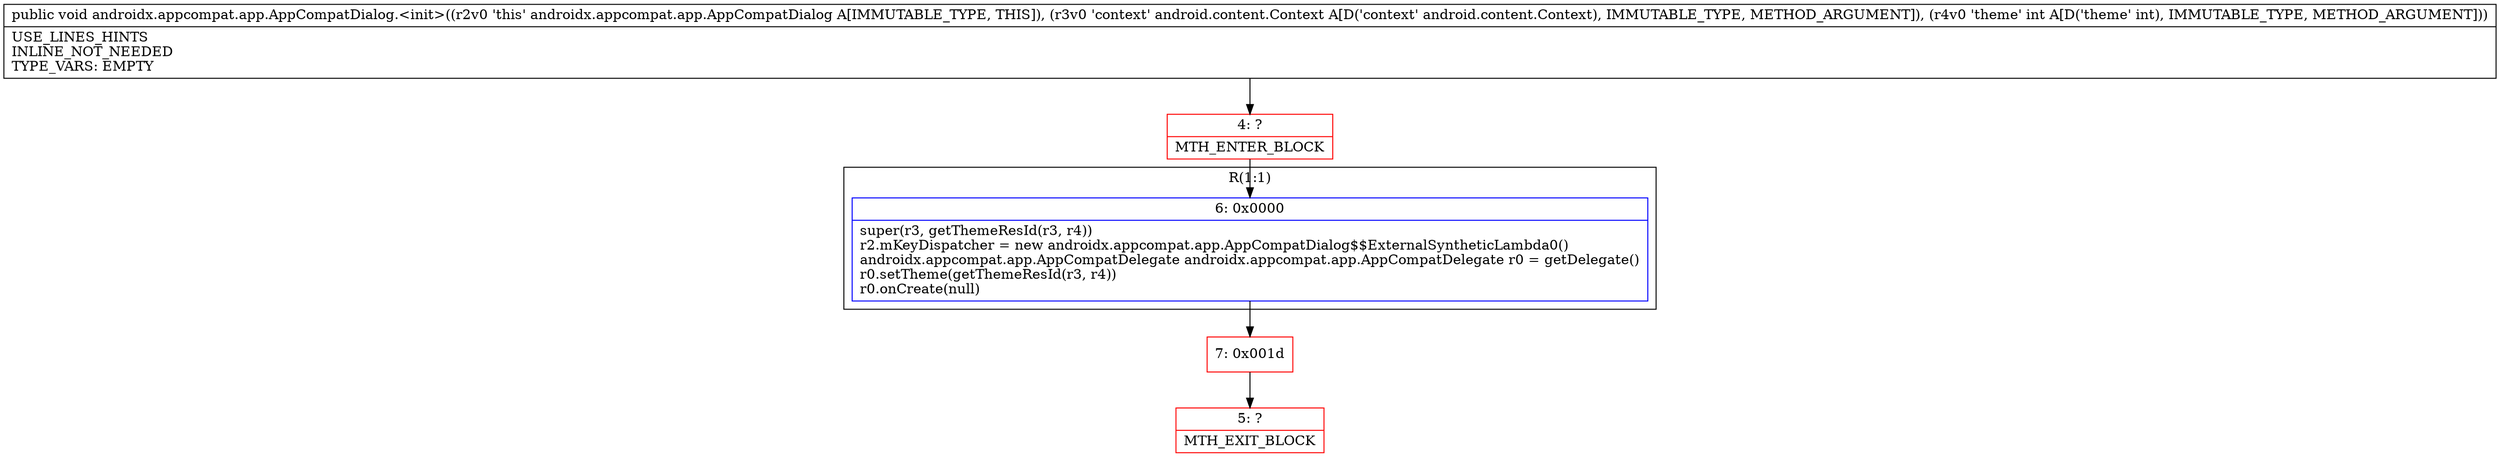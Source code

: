 digraph "CFG forandroidx.appcompat.app.AppCompatDialog.\<init\>(Landroid\/content\/Context;I)V" {
subgraph cluster_Region_1125186527 {
label = "R(1:1)";
node [shape=record,color=blue];
Node_6 [shape=record,label="{6\:\ 0x0000|super(r3, getThemeResId(r3, r4))\lr2.mKeyDispatcher = new androidx.appcompat.app.AppCompatDialog$$ExternalSyntheticLambda0()\landroidx.appcompat.app.AppCompatDelegate androidx.appcompat.app.AppCompatDelegate r0 = getDelegate()\lr0.setTheme(getThemeResId(r3, r4))\lr0.onCreate(null)\l}"];
}
Node_4 [shape=record,color=red,label="{4\:\ ?|MTH_ENTER_BLOCK\l}"];
Node_7 [shape=record,color=red,label="{7\:\ 0x001d}"];
Node_5 [shape=record,color=red,label="{5\:\ ?|MTH_EXIT_BLOCK\l}"];
MethodNode[shape=record,label="{public void androidx.appcompat.app.AppCompatDialog.\<init\>((r2v0 'this' androidx.appcompat.app.AppCompatDialog A[IMMUTABLE_TYPE, THIS]), (r3v0 'context' android.content.Context A[D('context' android.content.Context), IMMUTABLE_TYPE, METHOD_ARGUMENT]), (r4v0 'theme' int A[D('theme' int), IMMUTABLE_TYPE, METHOD_ARGUMENT]))  | USE_LINES_HINTS\lINLINE_NOT_NEEDED\lTYPE_VARS: EMPTY\l}"];
MethodNode -> Node_4;Node_6 -> Node_7;
Node_4 -> Node_6;
Node_7 -> Node_5;
}

